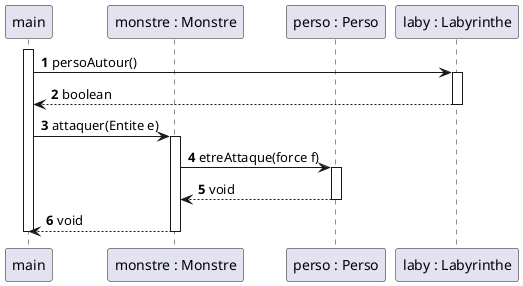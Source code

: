 @startuml

autonumber

participant "main" as m
participant "monstre : Monstre" as mon
participant "perso : Perso" as p
participant "laby : Labyrinthe" as l

activate m

m -> l : persoAutour()
activate l
m <-- l : boolean
deactivate l

m -> mon : attaquer(Entite e)

activate mon

mon -> p : etreAttaque(force f)
activate p
mon <-- p : void
deactivate p

m <-- mon : void

deactivate mon
deactivate m

@enduml